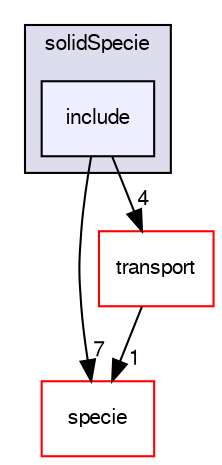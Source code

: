 digraph "src/thermophysicalModels/solidSpecie/include" {
  bgcolor=transparent;
  compound=true
  node [ fontsize="10", fontname="FreeSans"];
  edge [ labelfontsize="10", labelfontname="FreeSans"];
  subgraph clusterdir_640adc73b6f298758d016476c5bdb471 {
    graph [ bgcolor="#ddddee", pencolor="black", label="solidSpecie" fontname="FreeSans", fontsize="10", URL="dir_640adc73b6f298758d016476c5bdb471.html"]
  dir_d8d7ca78215282fd8571e422490980b0 [shape=box, label="include", style="filled", fillcolor="#eeeeff", pencolor="black", URL="dir_d8d7ca78215282fd8571e422490980b0.html"];
  }
  dir_5c4bf53b114f4c9237cd4ef0431fc9bd [shape=box label="specie" color="red" URL="dir_5c4bf53b114f4c9237cd4ef0431fc9bd.html"];
  dir_bf3bd911c64212434fe120712945dd80 [shape=box label="transport" color="red" URL="dir_bf3bd911c64212434fe120712945dd80.html"];
  dir_bf3bd911c64212434fe120712945dd80->dir_5c4bf53b114f4c9237cd4ef0431fc9bd [headlabel="1", labeldistance=1.5 headhref="dir_002674_001061.html"];
  dir_d8d7ca78215282fd8571e422490980b0->dir_5c4bf53b114f4c9237cd4ef0431fc9bd [headlabel="7", labeldistance=1.5 headhref="dir_002667_001061.html"];
  dir_d8d7ca78215282fd8571e422490980b0->dir_bf3bd911c64212434fe120712945dd80 [headlabel="4", labeldistance=1.5 headhref="dir_002667_002674.html"];
}
